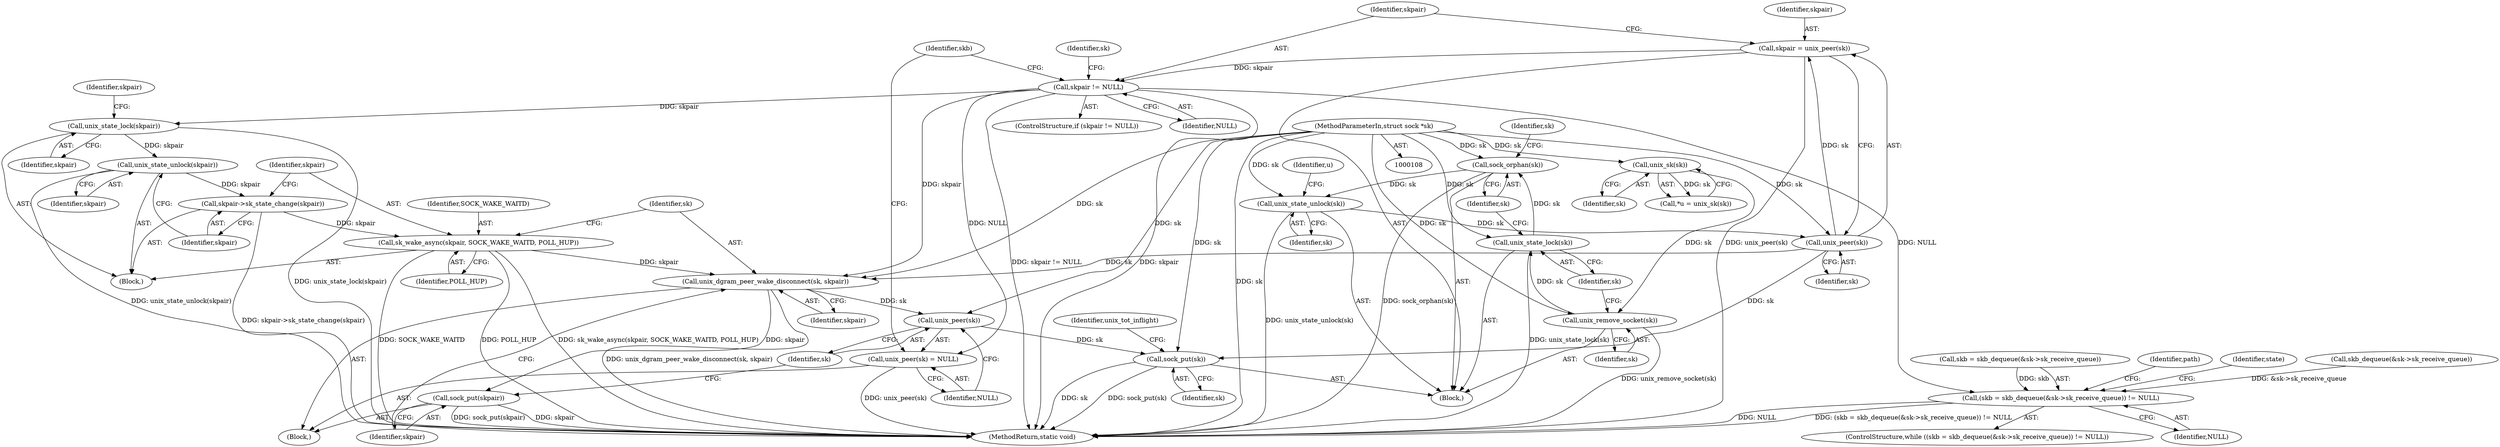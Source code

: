 digraph "0_linux_7d267278a9ece963d77eefec61630223fce08c6c_3@pointer" {
"1000168" [label="(Call,skpair = unix_peer(sk))"];
"1000170" [label="(Call,unix_peer(sk))"];
"1000161" [label="(Call,unix_state_unlock(sk))"];
"1000125" [label="(Call,sock_orphan(sk))"];
"1000123" [label="(Call,unix_state_lock(sk))"];
"1000121" [label="(Call,unix_remove_socket(sk))"];
"1000115" [label="(Call,unix_sk(sk))"];
"1000109" [label="(MethodParameterIn,struct sock *sk)"];
"1000173" [label="(Call,skpair != NULL)"];
"1000190" [label="(Call,unix_state_lock(skpair))"];
"1000211" [label="(Call,unix_state_unlock(skpair))"];
"1000213" [label="(Call,skpair->sk_state_change(skpair))"];
"1000215" [label="(Call,sk_wake_async(skpair, SOCK_WAKE_WAITD, POLL_HUP))"];
"1000219" [label="(Call,unix_dgram_peer_wake_disconnect(sk, skpair))"];
"1000222" [label="(Call,sock_put(skpair))"];
"1000225" [label="(Call,unix_peer(sk))"];
"1000265" [label="(Call,sock_put(sk))"];
"1000224" [label="(Call,unix_peer(sk) = NULL)"];
"1000229" [label="(Call,(skb = skb_dequeue(&sk->sk_receive_queue)) != NULL)"];
"1000121" [label="(Call,unix_remove_socket(sk))"];
"1000241" [label="(Identifier,state)"];
"1000223" [label="(Identifier,skpair)"];
"1000126" [label="(Identifier,sk)"];
"1000228" [label="(ControlStructure,while ((skb = skb_dequeue(&sk->sk_receive_queue)) != NULL))"];
"1000211" [label="(Call,unix_state_unlock(skpair))"];
"1000230" [label="(Call,skb = skb_dequeue(&sk->sk_receive_queue))"];
"1000124" [label="(Identifier,sk)"];
"1000216" [label="(Identifier,skpair)"];
"1000225" [label="(Call,unix_peer(sk))"];
"1000172" [label="(ControlStructure,if (skpair != NULL))"];
"1000113" [label="(Call,*u = unix_sk(sk))"];
"1000231" [label="(Identifier,skb)"];
"1000232" [label="(Call,skb_dequeue(&sk->sk_receive_queue))"];
"1000270" [label="(MethodReturn,static void)"];
"1000218" [label="(Identifier,POLL_HUP)"];
"1000268" [label="(Identifier,unix_tot_inflight)"];
"1000168" [label="(Call,skpair = unix_peer(sk))"];
"1000115" [label="(Call,unix_sk(sk))"];
"1000265" [label="(Call,sock_put(sk))"];
"1000221" [label="(Identifier,skpair)"];
"1000162" [label="(Identifier,sk)"];
"1000171" [label="(Identifier,sk)"];
"1000266" [label="(Identifier,sk)"];
"1000169" [label="(Identifier,skpair)"];
"1000122" [label="(Identifier,sk)"];
"1000219" [label="(Call,unix_dgram_peer_wake_disconnect(sk, skpair))"];
"1000129" [label="(Identifier,sk)"];
"1000116" [label="(Identifier,sk)"];
"1000175" [label="(Identifier,NULL)"];
"1000194" [label="(Identifier,skpair)"];
"1000161" [label="(Call,unix_state_unlock(sk))"];
"1000215" [label="(Call,sk_wake_async(skpair, SOCK_WAKE_WAITD, POLL_HUP))"];
"1000220" [label="(Identifier,sk)"];
"1000176" [label="(Block,)"];
"1000260" [label="(Identifier,path)"];
"1000111" [label="(Block,)"];
"1000214" [label="(Identifier,skpair)"];
"1000174" [label="(Identifier,skpair)"];
"1000212" [label="(Identifier,skpair)"];
"1000227" [label="(Identifier,NULL)"];
"1000181" [label="(Identifier,sk)"];
"1000237" [label="(Identifier,NULL)"];
"1000226" [label="(Identifier,sk)"];
"1000229" [label="(Call,(skb = skb_dequeue(&sk->sk_receive_queue)) != NULL)"];
"1000213" [label="(Call,skpair->sk_state_change(skpair))"];
"1000109" [label="(MethodParameterIn,struct sock *sk)"];
"1000224" [label="(Call,unix_peer(sk) = NULL)"];
"1000217" [label="(Identifier,SOCK_WAKE_WAITD)"];
"1000123" [label="(Call,unix_state_lock(sk))"];
"1000166" [label="(Identifier,u)"];
"1000189" [label="(Block,)"];
"1000125" [label="(Call,sock_orphan(sk))"];
"1000191" [label="(Identifier,skpair)"];
"1000170" [label="(Call,unix_peer(sk))"];
"1000173" [label="(Call,skpair != NULL)"];
"1000190" [label="(Call,unix_state_lock(skpair))"];
"1000222" [label="(Call,sock_put(skpair))"];
"1000168" -> "1000111"  [label="AST: "];
"1000168" -> "1000170"  [label="CFG: "];
"1000169" -> "1000168"  [label="AST: "];
"1000170" -> "1000168"  [label="AST: "];
"1000174" -> "1000168"  [label="CFG: "];
"1000168" -> "1000270"  [label="DDG: unix_peer(sk)"];
"1000170" -> "1000168"  [label="DDG: sk"];
"1000168" -> "1000173"  [label="DDG: skpair"];
"1000170" -> "1000171"  [label="CFG: "];
"1000171" -> "1000170"  [label="AST: "];
"1000161" -> "1000170"  [label="DDG: sk"];
"1000109" -> "1000170"  [label="DDG: sk"];
"1000170" -> "1000219"  [label="DDG: sk"];
"1000170" -> "1000265"  [label="DDG: sk"];
"1000161" -> "1000111"  [label="AST: "];
"1000161" -> "1000162"  [label="CFG: "];
"1000162" -> "1000161"  [label="AST: "];
"1000166" -> "1000161"  [label="CFG: "];
"1000161" -> "1000270"  [label="DDG: unix_state_unlock(sk)"];
"1000125" -> "1000161"  [label="DDG: sk"];
"1000109" -> "1000161"  [label="DDG: sk"];
"1000125" -> "1000111"  [label="AST: "];
"1000125" -> "1000126"  [label="CFG: "];
"1000126" -> "1000125"  [label="AST: "];
"1000129" -> "1000125"  [label="CFG: "];
"1000125" -> "1000270"  [label="DDG: sock_orphan(sk)"];
"1000123" -> "1000125"  [label="DDG: sk"];
"1000109" -> "1000125"  [label="DDG: sk"];
"1000123" -> "1000111"  [label="AST: "];
"1000123" -> "1000124"  [label="CFG: "];
"1000124" -> "1000123"  [label="AST: "];
"1000126" -> "1000123"  [label="CFG: "];
"1000123" -> "1000270"  [label="DDG: unix_state_lock(sk)"];
"1000121" -> "1000123"  [label="DDG: sk"];
"1000109" -> "1000123"  [label="DDG: sk"];
"1000121" -> "1000111"  [label="AST: "];
"1000121" -> "1000122"  [label="CFG: "];
"1000122" -> "1000121"  [label="AST: "];
"1000124" -> "1000121"  [label="CFG: "];
"1000121" -> "1000270"  [label="DDG: unix_remove_socket(sk)"];
"1000115" -> "1000121"  [label="DDG: sk"];
"1000109" -> "1000121"  [label="DDG: sk"];
"1000115" -> "1000113"  [label="AST: "];
"1000115" -> "1000116"  [label="CFG: "];
"1000116" -> "1000115"  [label="AST: "];
"1000113" -> "1000115"  [label="CFG: "];
"1000115" -> "1000113"  [label="DDG: sk"];
"1000109" -> "1000115"  [label="DDG: sk"];
"1000109" -> "1000108"  [label="AST: "];
"1000109" -> "1000270"  [label="DDG: sk"];
"1000109" -> "1000219"  [label="DDG: sk"];
"1000109" -> "1000225"  [label="DDG: sk"];
"1000109" -> "1000265"  [label="DDG: sk"];
"1000173" -> "1000172"  [label="AST: "];
"1000173" -> "1000175"  [label="CFG: "];
"1000174" -> "1000173"  [label="AST: "];
"1000175" -> "1000173"  [label="AST: "];
"1000181" -> "1000173"  [label="CFG: "];
"1000231" -> "1000173"  [label="CFG: "];
"1000173" -> "1000270"  [label="DDG: skpair != NULL"];
"1000173" -> "1000270"  [label="DDG: skpair"];
"1000173" -> "1000190"  [label="DDG: skpair"];
"1000173" -> "1000219"  [label="DDG: skpair"];
"1000173" -> "1000224"  [label="DDG: NULL"];
"1000173" -> "1000229"  [label="DDG: NULL"];
"1000190" -> "1000189"  [label="AST: "];
"1000190" -> "1000191"  [label="CFG: "];
"1000191" -> "1000190"  [label="AST: "];
"1000194" -> "1000190"  [label="CFG: "];
"1000190" -> "1000270"  [label="DDG: unix_state_lock(skpair)"];
"1000190" -> "1000211"  [label="DDG: skpair"];
"1000211" -> "1000189"  [label="AST: "];
"1000211" -> "1000212"  [label="CFG: "];
"1000212" -> "1000211"  [label="AST: "];
"1000214" -> "1000211"  [label="CFG: "];
"1000211" -> "1000270"  [label="DDG: unix_state_unlock(skpair)"];
"1000211" -> "1000213"  [label="DDG: skpair"];
"1000213" -> "1000189"  [label="AST: "];
"1000213" -> "1000214"  [label="CFG: "];
"1000214" -> "1000213"  [label="AST: "];
"1000216" -> "1000213"  [label="CFG: "];
"1000213" -> "1000270"  [label="DDG: skpair->sk_state_change(skpair)"];
"1000213" -> "1000215"  [label="DDG: skpair"];
"1000215" -> "1000189"  [label="AST: "];
"1000215" -> "1000218"  [label="CFG: "];
"1000216" -> "1000215"  [label="AST: "];
"1000217" -> "1000215"  [label="AST: "];
"1000218" -> "1000215"  [label="AST: "];
"1000220" -> "1000215"  [label="CFG: "];
"1000215" -> "1000270"  [label="DDG: SOCK_WAKE_WAITD"];
"1000215" -> "1000270"  [label="DDG: POLL_HUP"];
"1000215" -> "1000270"  [label="DDG: sk_wake_async(skpair, SOCK_WAKE_WAITD, POLL_HUP)"];
"1000215" -> "1000219"  [label="DDG: skpair"];
"1000219" -> "1000176"  [label="AST: "];
"1000219" -> "1000221"  [label="CFG: "];
"1000220" -> "1000219"  [label="AST: "];
"1000221" -> "1000219"  [label="AST: "];
"1000223" -> "1000219"  [label="CFG: "];
"1000219" -> "1000270"  [label="DDG: unix_dgram_peer_wake_disconnect(sk, skpair)"];
"1000219" -> "1000222"  [label="DDG: skpair"];
"1000219" -> "1000225"  [label="DDG: sk"];
"1000222" -> "1000176"  [label="AST: "];
"1000222" -> "1000223"  [label="CFG: "];
"1000223" -> "1000222"  [label="AST: "];
"1000226" -> "1000222"  [label="CFG: "];
"1000222" -> "1000270"  [label="DDG: sock_put(skpair)"];
"1000222" -> "1000270"  [label="DDG: skpair"];
"1000225" -> "1000224"  [label="AST: "];
"1000225" -> "1000226"  [label="CFG: "];
"1000226" -> "1000225"  [label="AST: "];
"1000227" -> "1000225"  [label="CFG: "];
"1000225" -> "1000265"  [label="DDG: sk"];
"1000265" -> "1000111"  [label="AST: "];
"1000265" -> "1000266"  [label="CFG: "];
"1000266" -> "1000265"  [label="AST: "];
"1000268" -> "1000265"  [label="CFG: "];
"1000265" -> "1000270"  [label="DDG: sock_put(sk)"];
"1000265" -> "1000270"  [label="DDG: sk"];
"1000224" -> "1000176"  [label="AST: "];
"1000224" -> "1000227"  [label="CFG: "];
"1000227" -> "1000224"  [label="AST: "];
"1000231" -> "1000224"  [label="CFG: "];
"1000224" -> "1000270"  [label="DDG: unix_peer(sk)"];
"1000229" -> "1000228"  [label="AST: "];
"1000229" -> "1000237"  [label="CFG: "];
"1000230" -> "1000229"  [label="AST: "];
"1000237" -> "1000229"  [label="AST: "];
"1000241" -> "1000229"  [label="CFG: "];
"1000260" -> "1000229"  [label="CFG: "];
"1000229" -> "1000270"  [label="DDG: NULL"];
"1000229" -> "1000270"  [label="DDG: (skb = skb_dequeue(&sk->sk_receive_queue)) != NULL"];
"1000230" -> "1000229"  [label="DDG: skb"];
"1000232" -> "1000229"  [label="DDG: &sk->sk_receive_queue"];
}
